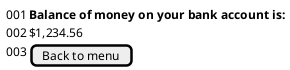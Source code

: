 @startuml
salt
{
  001 | <b>Balance of money on your bank account is:
  002 | $1,234.56
  003 | [Back to menu]
}
@enduml